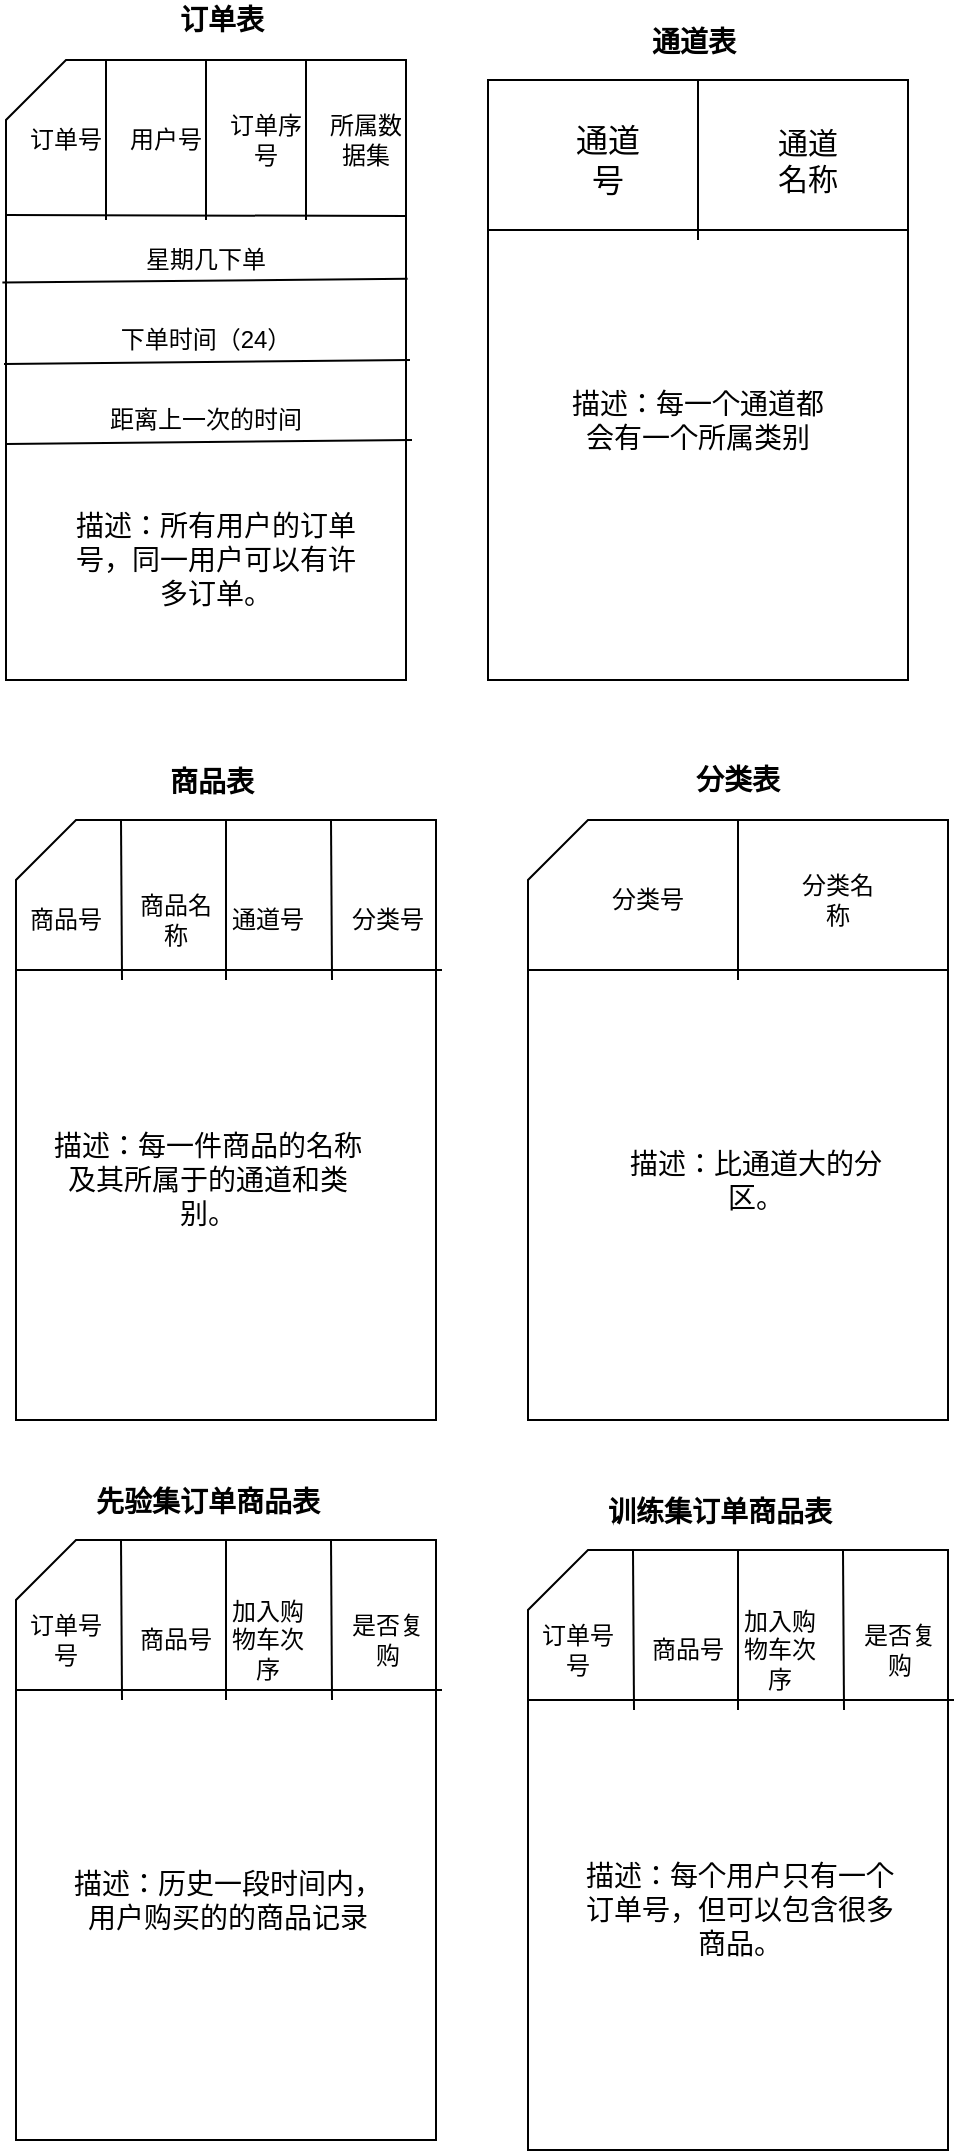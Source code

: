 <mxGraphModel dx="406" dy="635" grid="1" gridSize="10" guides="1" tooltips="1" connect="1" arrows="1" fold="1" page="1" pageScale="1" pageWidth="827" pageHeight="1169" background="#ffffff"><root><mxCell id="0"/><mxCell id="1" parent="0"/><mxCell id="8" value="" style="shape=card;whiteSpace=wrap;html=1;strokeColor=#000000;fillColor=none;" parent="1" vertex="1"><mxGeometry x="39" y="100" width="200" height="310" as="geometry"/></mxCell><mxCell id="9" value="" style="endArrow=none;html=1;exitX=0;exitY=0.25;" parent="1" source="8" edge="1"><mxGeometry width="50" height="50" relative="1" as="geometry"><mxPoint x="29" y="280" as="sourcePoint"/><mxPoint x="239" y="178" as="targetPoint"/></mxGeometry></mxCell><mxCell id="10" value="" style="endArrow=none;html=1;entryX=0.25;entryY=0;" parent="1" target="8" edge="1"><mxGeometry width="50" height="50" relative="1" as="geometry"><mxPoint x="89" y="180" as="sourcePoint"/><mxPoint x="89" y="430" as="targetPoint"/></mxGeometry></mxCell><mxCell id="11" value="" style="endArrow=none;html=1;entryX=0.5;entryY=0;" parent="1" target="8" edge="1"><mxGeometry width="50" height="50" relative="1" as="geometry"><mxPoint x="139" y="180" as="sourcePoint"/><mxPoint x="89" y="430" as="targetPoint"/></mxGeometry></mxCell><mxCell id="12" value="" style="endArrow=none;html=1;entryX=0.75;entryY=0;" parent="1" target="8" edge="1"><mxGeometry width="50" height="50" relative="1" as="geometry"><mxPoint x="189" y="180" as="sourcePoint"/><mxPoint x="169" y="550" as="targetPoint"/></mxGeometry></mxCell><mxCell id="14" value="订单号" style="text;html=1;strokeColor=none;fillColor=none;align=center;verticalAlign=middle;whiteSpace=wrap;rounded=0;" parent="1" vertex="1"><mxGeometry x="49" y="130" width="40" height="20" as="geometry"/></mxCell><mxCell id="17" value="用户号" style="text;html=1;strokeColor=none;fillColor=none;align=center;verticalAlign=middle;whiteSpace=wrap;rounded=0;" parent="1" vertex="1"><mxGeometry x="99" y="130" width="40" height="20" as="geometry"/></mxCell><mxCell id="18" value="订单序号" style="text;html=1;strokeColor=none;fillColor=none;align=center;verticalAlign=middle;whiteSpace=wrap;rounded=0;" parent="1" vertex="1"><mxGeometry x="149" y="130" width="40" height="20" as="geometry"/></mxCell><mxCell id="20" value="所属数据集" style="text;html=1;strokeColor=none;fillColor=none;align=center;verticalAlign=middle;whiteSpace=wrap;rounded=0;" parent="1" vertex="1"><mxGeometry x="199" y="130" width="40" height="20" as="geometry"/></mxCell><mxCell id="21" value="" style="endArrow=none;html=1;entryX=1.004;entryY=0.353;entryPerimeter=0;exitX=-0.009;exitY=0.359;exitPerimeter=0;" parent="1" source="8" target="8" edge="1"><mxGeometry width="50" height="50" relative="1" as="geometry"><mxPoint x="29" y="510" as="sourcePoint"/><mxPoint x="79" y="460" as="targetPoint"/></mxGeometry></mxCell><mxCell id="22" value="" style="endArrow=none;html=1;entryX=1.004;entryY=0.353;entryPerimeter=0;exitX=-0.009;exitY=0.359;exitPerimeter=0;" parent="1" edge="1"><mxGeometry width="50" height="50" relative="1" as="geometry"><mxPoint x="38" y="252" as="sourcePoint"/><mxPoint x="241" y="250" as="targetPoint"/></mxGeometry></mxCell><mxCell id="23" value="" style="endArrow=none;html=1;entryX=1.004;entryY=0.353;entryPerimeter=0;exitX=-0.009;exitY=0.359;exitPerimeter=0;" parent="1" edge="1"><mxGeometry width="50" height="50" relative="1" as="geometry"><mxPoint x="39" y="292" as="sourcePoint"/><mxPoint x="242" y="290" as="targetPoint"/></mxGeometry></mxCell><mxCell id="24" value="星期几下单" style="text;html=1;strokeColor=none;fillColor=none;align=center;verticalAlign=middle;whiteSpace=wrap;rounded=0;" parent="1" vertex="1"><mxGeometry x="89" y="190" width="100" height="20" as="geometry"/></mxCell><mxCell id="25" value="下单时间（24）" style="text;html=1;strokeColor=none;fillColor=none;align=center;verticalAlign=middle;whiteSpace=wrap;rounded=0;" parent="1" vertex="1"><mxGeometry x="89" y="230" width="100" height="20" as="geometry"/></mxCell><mxCell id="26" value="&lt;font style=&quot;font-size: 12px&quot;&gt;距离上一次的时间&lt;/font&gt;" style="text;html=1;strokeColor=none;fillColor=none;align=center;verticalAlign=middle;whiteSpace=wrap;rounded=0;" parent="1" vertex="1"><mxGeometry x="89" y="270" width="100" height="20" as="geometry"/></mxCell><mxCell id="27" value="&lt;font style=&quot;font-size: 14px&quot;&gt;描述：所有用户的订单号，同一用户可以有许多订单。&lt;/font&gt;" style="text;html=1;strokeColor=none;fillColor=none;align=center;verticalAlign=middle;whiteSpace=wrap;rounded=0;" parent="1" vertex="1"><mxGeometry x="69" y="320" width="150" height="60" as="geometry"/></mxCell><mxCell id="29" value="&lt;font style=&quot;font-size: 14px&quot;&gt;&lt;b&gt;订单表&lt;/b&gt;&lt;/font&gt;" style="text;html=1;strokeColor=none;fillColor=none;align=center;verticalAlign=middle;whiteSpace=wrap;rounded=0;" parent="1" vertex="1"><mxGeometry x="124" y="70" width="46" height="20" as="geometry"/></mxCell><mxCell id="30" value="" style="text;html=1;strokeColor=#000000;fillColor=none;align=center;verticalAlign=middle;whiteSpace=wrap;rounded=0;fontFamily=Helvetica;fontSize=12;fontColor=#000000;" parent="1" vertex="1"><mxGeometry x="280" y="110" width="210" height="300" as="geometry"/></mxCell><mxCell id="31" value="" style="shape=card;whiteSpace=wrap;html=1;strokeColor=#000000;fillColor=none;" parent="1" vertex="1"><mxGeometry x="44" y="480" width="210" height="300" as="geometry"/></mxCell><mxCell id="32" value="" style="endArrow=none;html=1;entryX=1;entryY=0.25;exitX=0;exitY=0.25;" parent="1" source="30" target="30" edge="1"><mxGeometry width="50" height="50" relative="1" as="geometry"><mxPoint x="420" y="540" as="sourcePoint"/><mxPoint x="470" y="490" as="targetPoint"/></mxGeometry></mxCell><mxCell id="33" value="" style="endArrow=none;html=1;entryX=0.5;entryY=0;" parent="1" target="30" edge="1"><mxGeometry width="50" height="50" relative="1" as="geometry"><mxPoint x="385" y="190" as="sourcePoint"/><mxPoint x="70" y="880" as="targetPoint"/></mxGeometry></mxCell><mxCell id="34" value="&lt;font style=&quot;font-size: 16px&quot;&gt;通道号&lt;/font&gt;" style="text;html=1;strokeColor=none;fillColor=none;align=center;verticalAlign=middle;whiteSpace=wrap;rounded=0;" parent="1" vertex="1"><mxGeometry x="320" y="140" width="40" height="20" as="geometry"/></mxCell><mxCell id="35" value="&lt;font style=&quot;font-size: 15px&quot;&gt;通道名称&lt;/font&gt;" style="text;html=1;strokeColor=none;fillColor=none;align=center;verticalAlign=middle;whiteSpace=wrap;rounded=0;" parent="1" vertex="1"><mxGeometry x="420" y="140" width="40" height="20" as="geometry"/></mxCell><mxCell id="36" value="&lt;font style=&quot;font-size: 14px&quot;&gt;&lt;b&gt;通道表&lt;/b&gt;&lt;/font&gt;" style="text;html=1;resizable=0;points=[];autosize=1;align=left;verticalAlign=top;spacingTop=-4;" parent="1" vertex="1"><mxGeometry x="360" y="80" width="60" height="20" as="geometry"/></mxCell><mxCell id="37" value="&lt;font style=&quot;font-size: 14px&quot;&gt;描述：每一个通道都会有一个所属类别&lt;/font&gt;" style="text;html=1;strokeColor=none;fillColor=none;align=center;verticalAlign=middle;whiteSpace=wrap;rounded=0;" parent="1" vertex="1"><mxGeometry x="315" y="270" width="140" height="20" as="geometry"/></mxCell><mxCell id="38" value="&lt;b&gt;&lt;font style=&quot;font-size: 14px&quot;&gt;商品表&lt;/font&gt;&lt;/b&gt;&lt;br&gt;" style="text;html=1;resizable=0;points=[];autosize=1;align=left;verticalAlign=top;spacingTop=-4;" parent="1" vertex="1"><mxGeometry x="119" y="450" width="60" height="20" as="geometry"/></mxCell><mxCell id="39" value="" style="endArrow=none;html=1;exitX=0;exitY=0.25;" parent="1" source="31" edge="1"><mxGeometry width="50" height="50" relative="1" as="geometry"><mxPoint x="40" y="850" as="sourcePoint"/><mxPoint x="257" y="555" as="targetPoint"/></mxGeometry></mxCell><mxCell id="40" value="" style="endArrow=none;html=1;entryX=0.25;entryY=0;" parent="1" target="31" edge="1"><mxGeometry width="50" height="50" relative="1" as="geometry"><mxPoint x="97" y="560" as="sourcePoint"/><mxPoint x="360" y="500" as="targetPoint"/></mxGeometry></mxCell><mxCell id="41" value="" style="endArrow=none;html=1;exitX=0.5;exitY=0;" parent="1" source="31" edge="1"><mxGeometry width="50" height="50" relative="1" as="geometry"><mxPoint x="390" y="580" as="sourcePoint"/><mxPoint x="149" y="560" as="targetPoint"/></mxGeometry></mxCell><mxCell id="42" value="" style="endArrow=none;html=1;entryX=0.75;entryY=0;" parent="1" target="31" edge="1"><mxGeometry width="50" height="50" relative="1" as="geometry"><mxPoint x="202" y="560" as="sourcePoint"/><mxPoint x="380" y="520" as="targetPoint"/></mxGeometry></mxCell><mxCell id="43" value="商品号" style="text;html=1;strokeColor=none;fillColor=none;align=center;verticalAlign=middle;whiteSpace=wrap;rounded=0;" parent="1" vertex="1"><mxGeometry x="49" y="520" width="40" height="20" as="geometry"/></mxCell><mxCell id="44" value="商品名称" style="text;html=1;strokeColor=none;fillColor=none;align=center;verticalAlign=middle;whiteSpace=wrap;rounded=0;" parent="1" vertex="1"><mxGeometry x="104" y="520" width="40" height="20" as="geometry"/></mxCell><mxCell id="45" value="通道号" style="text;html=1;strokeColor=none;fillColor=none;align=center;verticalAlign=middle;whiteSpace=wrap;rounded=0;" parent="1" vertex="1"><mxGeometry x="150" y="520" width="40" height="20" as="geometry"/></mxCell><mxCell id="46" value="分类号" style="text;html=1;strokeColor=none;fillColor=none;align=center;verticalAlign=middle;whiteSpace=wrap;rounded=0;" parent="1" vertex="1"><mxGeometry x="210" y="520" width="40" height="20" as="geometry"/></mxCell><mxCell id="47" value="&lt;font style=&quot;font-size: 14px&quot;&gt;描述：每一件商品的名称及其所属于的通道和类别。&lt;/font&gt;" style="text;html=1;strokeColor=none;fillColor=none;align=center;verticalAlign=middle;whiteSpace=wrap;rounded=0;" parent="1" vertex="1"><mxGeometry x="60" y="620" width="160" height="80" as="geometry"/></mxCell><mxCell id="49" value="" style="shape=card;whiteSpace=wrap;html=1;strokeColor=#000000;fillColor=none;" parent="1" vertex="1"><mxGeometry x="300" y="480" width="210" height="300" as="geometry"/></mxCell><mxCell id="50" value="" style="endArrow=none;html=1;entryX=1;entryY=0.25;exitX=0;exitY=0.25;" parent="1" source="49" target="49" edge="1"><mxGeometry width="50" height="50" relative="1" as="geometry"><mxPoint x="40" y="850" as="sourcePoint"/><mxPoint x="90" y="800" as="targetPoint"/></mxGeometry></mxCell><mxCell id="51" value="" style="endArrow=none;html=1;entryX=0.5;entryY=0;" parent="1" target="49" edge="1"><mxGeometry width="50" height="50" relative="1" as="geometry"><mxPoint x="405" y="560" as="sourcePoint"/><mxPoint x="100" y="840" as="targetPoint"/></mxGeometry></mxCell><mxCell id="52" value="分类号" style="text;html=1;strokeColor=none;fillColor=none;align=center;verticalAlign=middle;whiteSpace=wrap;rounded=0;" parent="1" vertex="1"><mxGeometry x="340" y="510" width="40" height="20" as="geometry"/></mxCell><mxCell id="53" value="分类名称" style="text;html=1;strokeColor=none;fillColor=none;align=center;verticalAlign=middle;whiteSpace=wrap;rounded=0;" parent="1" vertex="1"><mxGeometry x="435" y="510" width="40" height="20" as="geometry"/></mxCell><mxCell id="56" value="&lt;b&gt;&lt;font style=&quot;font-size: 14px&quot;&gt;分类表&lt;/font&gt;&lt;/b&gt;" style="text;html=1;strokeColor=none;fillColor=none;align=center;verticalAlign=middle;whiteSpace=wrap;rounded=0;" parent="1" vertex="1"><mxGeometry x="357" y="455" width="96" height="10" as="geometry"/></mxCell><mxCell id="58" value="&lt;font style=&quot;font-size: 14px&quot;&gt;描述：比通道大的分区。&lt;/font&gt;" style="text;html=1;strokeColor=none;fillColor=none;align=center;verticalAlign=middle;whiteSpace=wrap;rounded=0;" parent="1" vertex="1"><mxGeometry x="344" y="650" width="140" height="20" as="geometry"/></mxCell><mxCell id="66" value="&lt;span style=&quot;font-size: 14px&quot;&gt;&lt;b&gt;先验集订单商品表&lt;/b&gt;&lt;/span&gt;" style="text;html=1;resizable=0;points=[];autosize=1;align=left;verticalAlign=top;spacingTop=-4;" parent="1" vertex="1"><mxGeometry x="82" y="810" width="130" height="20" as="geometry"/></mxCell><mxCell id="76" value="" style="shape=card;whiteSpace=wrap;html=1;strokeColor=#000000;fillColor=none;" parent="1" vertex="1"><mxGeometry x="44" y="840" width="210" height="300" as="geometry"/></mxCell><mxCell id="77" value="" style="endArrow=none;html=1;exitX=0;exitY=0.25;" parent="1" source="76" edge="1"><mxGeometry width="50" height="50" relative="1" as="geometry"><mxPoint x="40" y="1210" as="sourcePoint"/><mxPoint x="257" y="915" as="targetPoint"/></mxGeometry></mxCell><mxCell id="78" value="" style="endArrow=none;html=1;entryX=0.25;entryY=0;" parent="1" target="76" edge="1"><mxGeometry width="50" height="50" relative="1" as="geometry"><mxPoint x="97" y="920" as="sourcePoint"/><mxPoint x="360" y="860" as="targetPoint"/></mxGeometry></mxCell><mxCell id="79" value="" style="endArrow=none;html=1;exitX=0.5;exitY=0;" parent="1" source="76" edge="1"><mxGeometry width="50" height="50" relative="1" as="geometry"><mxPoint x="390" y="940" as="sourcePoint"/><mxPoint x="149" y="920" as="targetPoint"/></mxGeometry></mxCell><mxCell id="80" value="" style="endArrow=none;html=1;entryX=0.75;entryY=0;" parent="1" target="76" edge="1"><mxGeometry width="50" height="50" relative="1" as="geometry"><mxPoint x="202" y="920" as="sourcePoint"/><mxPoint x="380" y="880" as="targetPoint"/></mxGeometry></mxCell><mxCell id="81" value="订单号号" style="text;html=1;strokeColor=none;fillColor=none;align=center;verticalAlign=middle;whiteSpace=wrap;rounded=0;" parent="1" vertex="1"><mxGeometry x="49" y="880" width="40" height="20" as="geometry"/></mxCell><mxCell id="82" value="商品号" style="text;html=1;strokeColor=none;fillColor=none;align=center;verticalAlign=middle;whiteSpace=wrap;rounded=0;" parent="1" vertex="1"><mxGeometry x="104" y="880" width="40" height="20" as="geometry"/></mxCell><mxCell id="83" value="加入购物车次序" style="text;html=1;strokeColor=none;fillColor=none;align=center;verticalAlign=middle;whiteSpace=wrap;rounded=0;" parent="1" vertex="1"><mxGeometry x="150" y="880" width="40" height="20" as="geometry"/></mxCell><mxCell id="84" value="是否复购" style="text;html=1;strokeColor=none;fillColor=none;align=center;verticalAlign=middle;whiteSpace=wrap;rounded=0;" parent="1" vertex="1"><mxGeometry x="210" y="880" width="40" height="20" as="geometry"/></mxCell><mxCell id="85" value="&lt;font style=&quot;font-size: 14px&quot;&gt;描述：历史一段时间内，用户购买的的商品记录&lt;/font&gt;" style="text;html=1;strokeColor=none;fillColor=none;align=center;verticalAlign=middle;whiteSpace=wrap;rounded=0;" parent="1" vertex="1"><mxGeometry x="70" y="980" width="160" height="80" as="geometry"/></mxCell><mxCell id="86" value="&lt;span style=&quot;font-size: 14px&quot;&gt;&lt;b&gt;训练集订单商品表&lt;/b&gt;&lt;/span&gt;" style="text;html=1;resizable=0;points=[];autosize=1;align=left;verticalAlign=top;spacingTop=-4;" parent="1" vertex="1"><mxGeometry x="338" y="815" width="130" height="20" as="geometry"/></mxCell><mxCell id="87" value="" style="shape=card;whiteSpace=wrap;html=1;strokeColor=#000000;fillColor=none;" parent="1" vertex="1"><mxGeometry x="300" y="845" width="210" height="300" as="geometry"/></mxCell><mxCell id="88" value="" style="endArrow=none;html=1;exitX=0;exitY=0.25;" parent="1" source="87" edge="1"><mxGeometry width="50" height="50" relative="1" as="geometry"><mxPoint x="296" y="1215" as="sourcePoint"/><mxPoint x="513" y="920" as="targetPoint"/></mxGeometry></mxCell><mxCell id="89" value="" style="endArrow=none;html=1;entryX=0.25;entryY=0;" parent="1" target="87" edge="1"><mxGeometry width="50" height="50" relative="1" as="geometry"><mxPoint x="353" y="925" as="sourcePoint"/><mxPoint x="616" y="865" as="targetPoint"/></mxGeometry></mxCell><mxCell id="90" value="" style="endArrow=none;html=1;exitX=0.5;exitY=0;" parent="1" source="87" edge="1"><mxGeometry width="50" height="50" relative="1" as="geometry"><mxPoint x="646" y="945" as="sourcePoint"/><mxPoint x="405" y="925" as="targetPoint"/></mxGeometry></mxCell><mxCell id="91" value="" style="endArrow=none;html=1;entryX=0.75;entryY=0;" parent="1" target="87" edge="1"><mxGeometry width="50" height="50" relative="1" as="geometry"><mxPoint x="458" y="925" as="sourcePoint"/><mxPoint x="636" y="885" as="targetPoint"/></mxGeometry></mxCell><mxCell id="92" value="订单号号" style="text;html=1;strokeColor=none;fillColor=none;align=center;verticalAlign=middle;whiteSpace=wrap;rounded=0;" parent="1" vertex="1"><mxGeometry x="305" y="885" width="40" height="20" as="geometry"/></mxCell><mxCell id="93" value="商品号" style="text;html=1;strokeColor=none;fillColor=none;align=center;verticalAlign=middle;whiteSpace=wrap;rounded=0;" parent="1" vertex="1"><mxGeometry x="360" y="885" width="40" height="20" as="geometry"/></mxCell><mxCell id="94" value="加入购物车次序" style="text;html=1;strokeColor=none;fillColor=none;align=center;verticalAlign=middle;whiteSpace=wrap;rounded=0;" parent="1" vertex="1"><mxGeometry x="406" y="885" width="40" height="20" as="geometry"/></mxCell><mxCell id="95" value="是否复购" style="text;html=1;strokeColor=none;fillColor=none;align=center;verticalAlign=middle;whiteSpace=wrap;rounded=0;" parent="1" vertex="1"><mxGeometry x="466" y="885" width="40" height="20" as="geometry"/></mxCell><mxCell id="96" value="&lt;font style=&quot;font-size: 14px&quot;&gt;描述：每个用户只有一个订单号，但可以包含很多商品。&lt;/font&gt;" style="text;html=1;strokeColor=none;fillColor=none;align=center;verticalAlign=middle;whiteSpace=wrap;rounded=0;" parent="1" vertex="1"><mxGeometry x="326" y="985" width="160" height="80" as="geometry"/></mxCell></root></mxGraphModel>